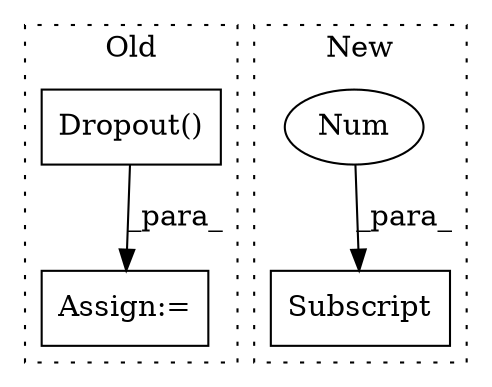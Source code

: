 digraph G {
subgraph cluster0 {
1 [label="Dropout()" a="75" s="6007,6027" l="11,1" shape="box"];
3 [label="Assign:=" a="68" s="6004" l="3" shape="box"];
label = "Old";
style="dotted";
}
subgraph cluster1 {
2 [label="Subscript" a="63" s="7949,0" l="13,0" shape="box"];
4 [label="Num" a="76" s="7960" l="1" shape="ellipse"];
label = "New";
style="dotted";
}
1 -> 3 [label="_para_"];
4 -> 2 [label="_para_"];
}